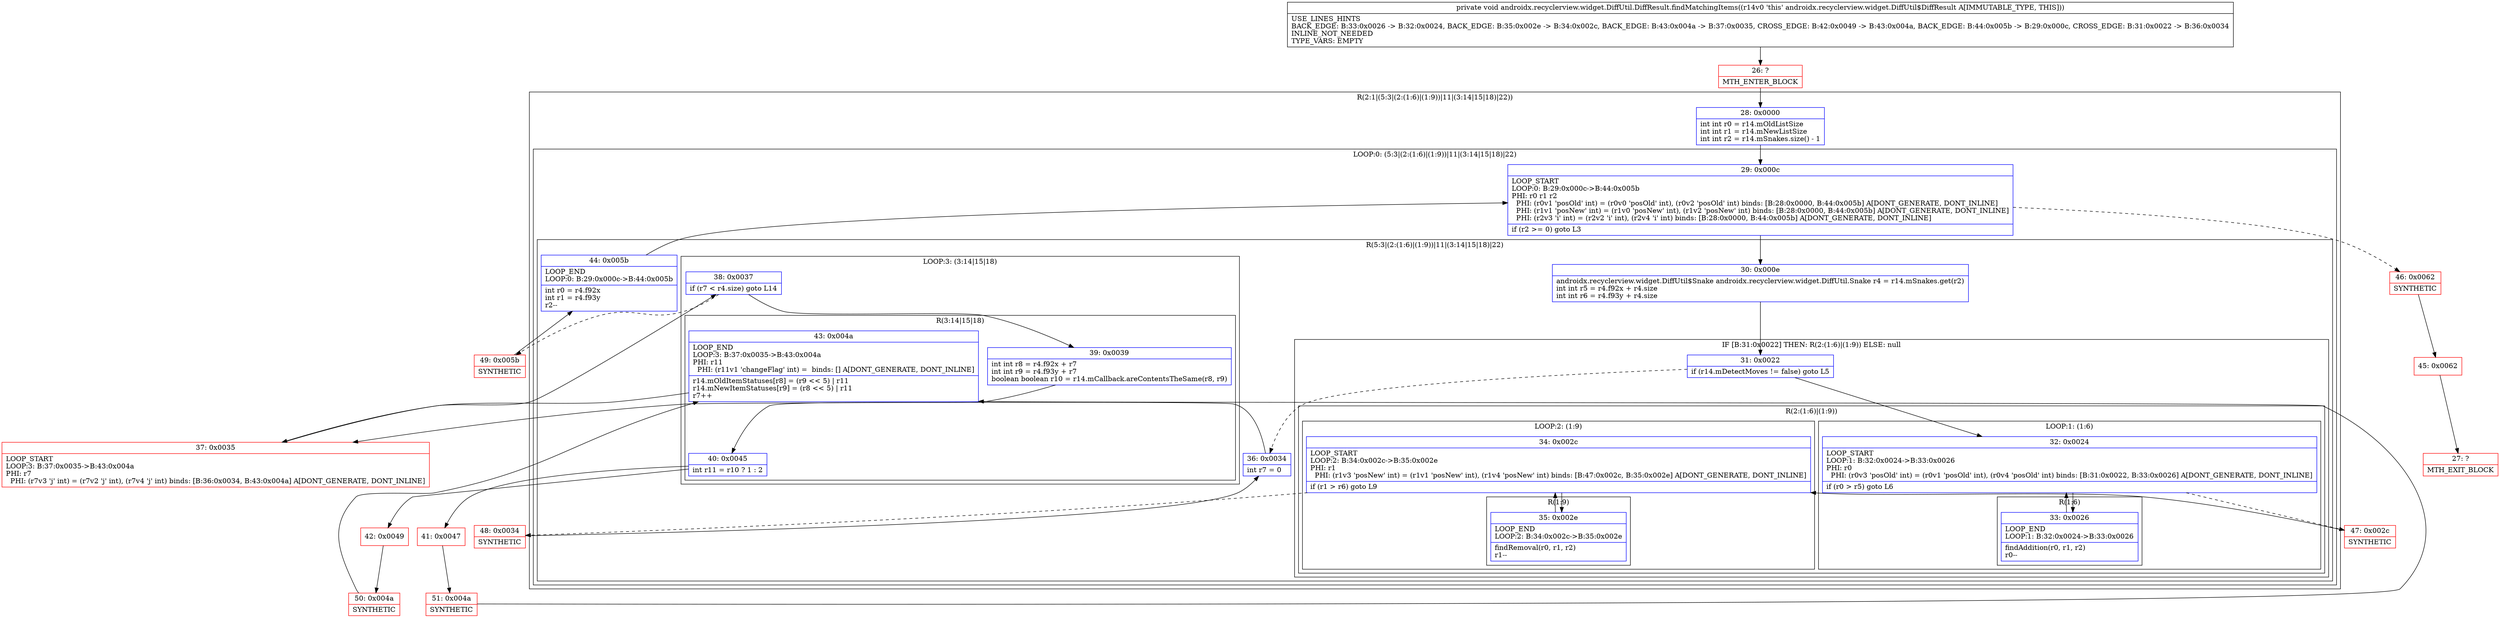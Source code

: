 digraph "CFG forandroidx.recyclerview.widget.DiffUtil.DiffResult.findMatchingItems()V" {
subgraph cluster_Region_416837092 {
label = "R(2:1|(5:3|(2:(1:6)|(1:9))|11|(3:14|15|18)|22))";
node [shape=record,color=blue];
Node_28 [shape=record,label="{28\:\ 0x0000|int int r0 = r14.mOldListSize\lint int r1 = r14.mNewListSize\lint int r2 = r14.mSnakes.size() \- 1\l}"];
subgraph cluster_LoopRegion_1925970571 {
label = "LOOP:0: (5:3|(2:(1:6)|(1:9))|11|(3:14|15|18)|22)";
node [shape=record,color=blue];
Node_29 [shape=record,label="{29\:\ 0x000c|LOOP_START\lLOOP:0: B:29:0x000c\-\>B:44:0x005b\lPHI: r0 r1 r2 \l  PHI: (r0v1 'posOld' int) = (r0v0 'posOld' int), (r0v2 'posOld' int) binds: [B:28:0x0000, B:44:0x005b] A[DONT_GENERATE, DONT_INLINE]\l  PHI: (r1v1 'posNew' int) = (r1v0 'posNew' int), (r1v2 'posNew' int) binds: [B:28:0x0000, B:44:0x005b] A[DONT_GENERATE, DONT_INLINE]\l  PHI: (r2v3 'i' int) = (r2v2 'i' int), (r2v4 'i' int) binds: [B:28:0x0000, B:44:0x005b] A[DONT_GENERATE, DONT_INLINE]\l|if (r2 \>= 0) goto L3\l}"];
subgraph cluster_Region_1169955341 {
label = "R(5:3|(2:(1:6)|(1:9))|11|(3:14|15|18)|22)";
node [shape=record,color=blue];
Node_30 [shape=record,label="{30\:\ 0x000e|androidx.recyclerview.widget.DiffUtil$Snake androidx.recyclerview.widget.DiffUtil.Snake r4 = r14.mSnakes.get(r2)\lint int r5 = r4.f92x + r4.size\lint int r6 = r4.f93y + r4.size\l}"];
subgraph cluster_IfRegion_711889923 {
label = "IF [B:31:0x0022] THEN: R(2:(1:6)|(1:9)) ELSE: null";
node [shape=record,color=blue];
Node_31 [shape=record,label="{31\:\ 0x0022|if (r14.mDetectMoves != false) goto L5\l}"];
subgraph cluster_Region_958772551 {
label = "R(2:(1:6)|(1:9))";
node [shape=record,color=blue];
subgraph cluster_LoopRegion_1391358632 {
label = "LOOP:1: (1:6)";
node [shape=record,color=blue];
Node_32 [shape=record,label="{32\:\ 0x0024|LOOP_START\lLOOP:1: B:32:0x0024\-\>B:33:0x0026\lPHI: r0 \l  PHI: (r0v3 'posOld' int) = (r0v1 'posOld' int), (r0v4 'posOld' int) binds: [B:31:0x0022, B:33:0x0026] A[DONT_GENERATE, DONT_INLINE]\l|if (r0 \> r5) goto L6\l}"];
subgraph cluster_Region_83575997 {
label = "R(1:6)";
node [shape=record,color=blue];
Node_33 [shape=record,label="{33\:\ 0x0026|LOOP_END\lLOOP:1: B:32:0x0024\-\>B:33:0x0026\l|findAddition(r0, r1, r2)\lr0\-\-\l}"];
}
}
subgraph cluster_LoopRegion_743148819 {
label = "LOOP:2: (1:9)";
node [shape=record,color=blue];
Node_34 [shape=record,label="{34\:\ 0x002c|LOOP_START\lLOOP:2: B:34:0x002c\-\>B:35:0x002e\lPHI: r1 \l  PHI: (r1v3 'posNew' int) = (r1v1 'posNew' int), (r1v4 'posNew' int) binds: [B:47:0x002c, B:35:0x002e] A[DONT_GENERATE, DONT_INLINE]\l|if (r1 \> r6) goto L9\l}"];
subgraph cluster_Region_159547996 {
label = "R(1:9)";
node [shape=record,color=blue];
Node_35 [shape=record,label="{35\:\ 0x002e|LOOP_END\lLOOP:2: B:34:0x002c\-\>B:35:0x002e\l|findRemoval(r0, r1, r2)\lr1\-\-\l}"];
}
}
}
}
Node_36 [shape=record,label="{36\:\ 0x0034|int r7 = 0\l}"];
subgraph cluster_LoopRegion_1402060104 {
label = "LOOP:3: (3:14|15|18)";
node [shape=record,color=blue];
Node_38 [shape=record,label="{38\:\ 0x0037|if (r7 \< r4.size) goto L14\l}"];
subgraph cluster_Region_1318864132 {
label = "R(3:14|15|18)";
node [shape=record,color=blue];
Node_39 [shape=record,label="{39\:\ 0x0039|int int r8 = r4.f92x + r7\lint int r9 = r4.f93y + r7\lboolean boolean r10 = r14.mCallback.areContentsTheSame(r8, r9)\l}"];
Node_40 [shape=record,label="{40\:\ 0x0045|int r11 = r10 ? 1 : 2\l}"];
Node_43 [shape=record,label="{43\:\ 0x004a|LOOP_END\lLOOP:3: B:37:0x0035\-\>B:43:0x004a\lPHI: r11 \l  PHI: (r11v1 'changeFlag' int) =  binds: [] A[DONT_GENERATE, DONT_INLINE]\l|r14.mOldItemStatuses[r8] = (r9 \<\< 5) \| r11\lr14.mNewItemStatuses[r9] = (r8 \<\< 5) \| r11\lr7++\l}"];
}
}
Node_44 [shape=record,label="{44\:\ 0x005b|LOOP_END\lLOOP:0: B:29:0x000c\-\>B:44:0x005b\l|int r0 = r4.f92x\lint r1 = r4.f93y\lr2\-\-\l}"];
}
}
}
Node_26 [shape=record,color=red,label="{26\:\ ?|MTH_ENTER_BLOCK\l}"];
Node_47 [shape=record,color=red,label="{47\:\ 0x002c|SYNTHETIC\l}"];
Node_48 [shape=record,color=red,label="{48\:\ 0x0034|SYNTHETIC\l}"];
Node_37 [shape=record,color=red,label="{37\:\ 0x0035|LOOP_START\lLOOP:3: B:37:0x0035\-\>B:43:0x004a\lPHI: r7 \l  PHI: (r7v3 'j' int) = (r7v2 'j' int), (r7v4 'j' int) binds: [B:36:0x0034, B:43:0x004a] A[DONT_GENERATE, DONT_INLINE]\l}"];
Node_41 [shape=record,color=red,label="{41\:\ 0x0047}"];
Node_51 [shape=record,color=red,label="{51\:\ 0x004a|SYNTHETIC\l}"];
Node_42 [shape=record,color=red,label="{42\:\ 0x0049}"];
Node_50 [shape=record,color=red,label="{50\:\ 0x004a|SYNTHETIC\l}"];
Node_49 [shape=record,color=red,label="{49\:\ 0x005b|SYNTHETIC\l}"];
Node_46 [shape=record,color=red,label="{46\:\ 0x0062|SYNTHETIC\l}"];
Node_45 [shape=record,color=red,label="{45\:\ 0x0062}"];
Node_27 [shape=record,color=red,label="{27\:\ ?|MTH_EXIT_BLOCK\l}"];
MethodNode[shape=record,label="{private void androidx.recyclerview.widget.DiffUtil.DiffResult.findMatchingItems((r14v0 'this' androidx.recyclerview.widget.DiffUtil$DiffResult A[IMMUTABLE_TYPE, THIS]))  | USE_LINES_HINTS\lBACK_EDGE: B:33:0x0026 \-\> B:32:0x0024, BACK_EDGE: B:35:0x002e \-\> B:34:0x002c, BACK_EDGE: B:43:0x004a \-\> B:37:0x0035, CROSS_EDGE: B:42:0x0049 \-\> B:43:0x004a, BACK_EDGE: B:44:0x005b \-\> B:29:0x000c, CROSS_EDGE: B:31:0x0022 \-\> B:36:0x0034\lINLINE_NOT_NEEDED\lTYPE_VARS: EMPTY\l}"];
MethodNode -> Node_26;Node_28 -> Node_29;
Node_29 -> Node_30;
Node_29 -> Node_46[style=dashed];
Node_30 -> Node_31;
Node_31 -> Node_32;
Node_31 -> Node_36[style=dashed];
Node_32 -> Node_33;
Node_32 -> Node_47[style=dashed];
Node_33 -> Node_32;
Node_34 -> Node_35;
Node_34 -> Node_48[style=dashed];
Node_35 -> Node_34;
Node_36 -> Node_37;
Node_38 -> Node_39;
Node_38 -> Node_49[style=dashed];
Node_39 -> Node_40;
Node_40 -> Node_41;
Node_40 -> Node_42;
Node_43 -> Node_37;
Node_44 -> Node_29;
Node_26 -> Node_28;
Node_47 -> Node_34;
Node_48 -> Node_36;
Node_37 -> Node_38;
Node_41 -> Node_51;
Node_51 -> Node_43;
Node_42 -> Node_50;
Node_50 -> Node_43;
Node_49 -> Node_44;
Node_46 -> Node_45;
Node_45 -> Node_27;
}

